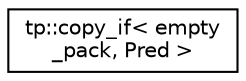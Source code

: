 digraph "Graphical Class Hierarchy"
{
 // LATEX_PDF_SIZE
  edge [fontname="Helvetica",fontsize="10",labelfontname="Helvetica",labelfontsize="10"];
  node [fontname="Helvetica",fontsize="10",shape=record];
  rankdir="LR";
  Node0 [label="tp::copy_if\< empty\l_pack, Pred \>",height=0.2,width=0.4,color="black", fillcolor="white", style="filled",URL="$structtp_1_1copy__if_3_01empty__pack_00_01Pred_01_4.html",tooltip=" "];
}
